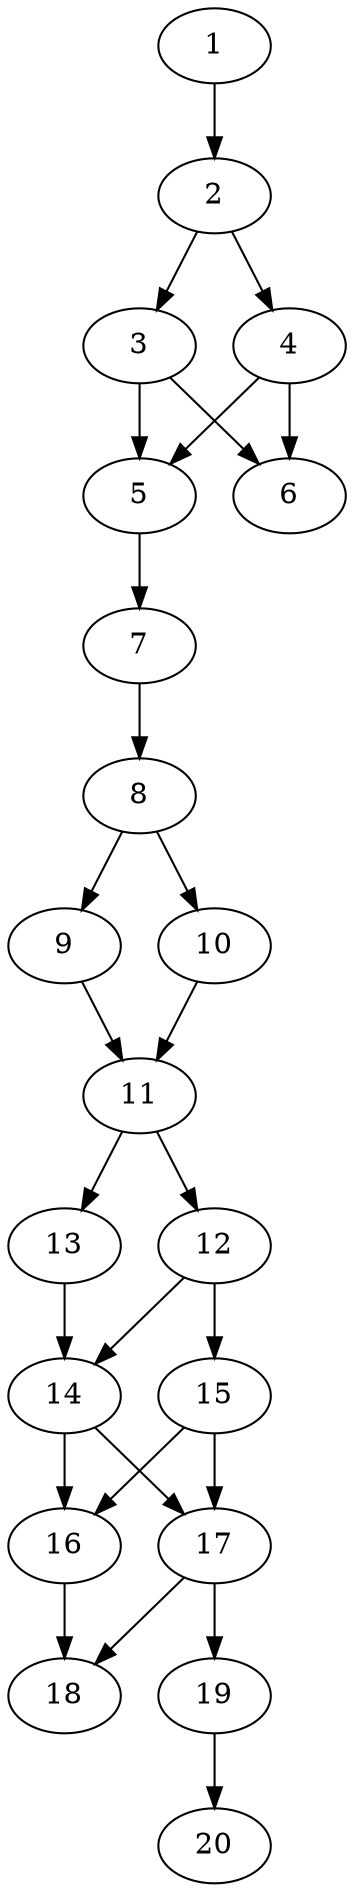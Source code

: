 // DAG automatically generated by daggen at Thu Oct  3 13:58:42 2019
// ./daggen --dot -n 20 --ccr 0.5 --fat 0.3 --regular 0.5 --density 0.7 --mindata 5242880 --maxdata 52428800 
digraph G {
  1 [size="78348288", alpha="0.03", expect_size="39174144"] 
  1 -> 2 [size ="39174144"]
  2 [size="15636480", alpha="0.10", expect_size="7818240"] 
  2 -> 3 [size ="7818240"]
  2 -> 4 [size ="7818240"]
  3 [size="98885632", alpha="0.05", expect_size="49442816"] 
  3 -> 5 [size ="49442816"]
  3 -> 6 [size ="49442816"]
  4 [size="59475968", alpha="0.11", expect_size="29737984"] 
  4 -> 5 [size ="29737984"]
  4 -> 6 [size ="29737984"]
  5 [size="52615168", alpha="0.02", expect_size="26307584"] 
  5 -> 7 [size ="26307584"]
  6 [size="50132992", alpha="0.04", expect_size="25066496"] 
  7 [size="95019008", alpha="0.18", expect_size="47509504"] 
  7 -> 8 [size ="47509504"]
  8 [size="90341376", alpha="0.00", expect_size="45170688"] 
  8 -> 9 [size ="45170688"]
  8 -> 10 [size ="45170688"]
  9 [size="45535232", alpha="0.15", expect_size="22767616"] 
  9 -> 11 [size ="22767616"]
  10 [size="16896000", alpha="0.13", expect_size="8448000"] 
  10 -> 11 [size ="8448000"]
  11 [size="90550272", alpha="0.10", expect_size="45275136"] 
  11 -> 12 [size ="45275136"]
  11 -> 13 [size ="45275136"]
  12 [size="102832128", alpha="0.10", expect_size="51416064"] 
  12 -> 14 [size ="51416064"]
  12 -> 15 [size ="51416064"]
  13 [size="57266176", alpha="0.00", expect_size="28633088"] 
  13 -> 14 [size ="28633088"]
  14 [size="81293312", alpha="0.13", expect_size="40646656"] 
  14 -> 16 [size ="40646656"]
  14 -> 17 [size ="40646656"]
  15 [size="37025792", alpha="0.02", expect_size="18512896"] 
  15 -> 16 [size ="18512896"]
  15 -> 17 [size ="18512896"]
  16 [size="46667776", alpha="0.17", expect_size="23333888"] 
  16 -> 18 [size ="23333888"]
  17 [size="64385024", alpha="0.14", expect_size="32192512"] 
  17 -> 18 [size ="32192512"]
  17 -> 19 [size ="32192512"]
  18 [size="52920320", alpha="0.17", expect_size="26460160"] 
  19 [size="54310912", alpha="0.08", expect_size="27155456"] 
  19 -> 20 [size ="27155456"]
  20 [size="30586880", alpha="0.09", expect_size="15293440"] 
}
